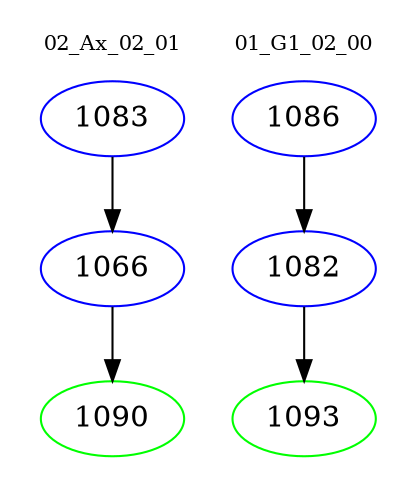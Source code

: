 digraph{
subgraph cluster_0 {
color = white
label = "02_Ax_02_01";
fontsize=10;
T0_1083 [label="1083", color="blue"]
T0_1083 -> T0_1066 [color="black"]
T0_1066 [label="1066", color="blue"]
T0_1066 -> T0_1090 [color="black"]
T0_1090 [label="1090", color="green"]
}
subgraph cluster_1 {
color = white
label = "01_G1_02_00";
fontsize=10;
T1_1086 [label="1086", color="blue"]
T1_1086 -> T1_1082 [color="black"]
T1_1082 [label="1082", color="blue"]
T1_1082 -> T1_1093 [color="black"]
T1_1093 [label="1093", color="green"]
}
}
